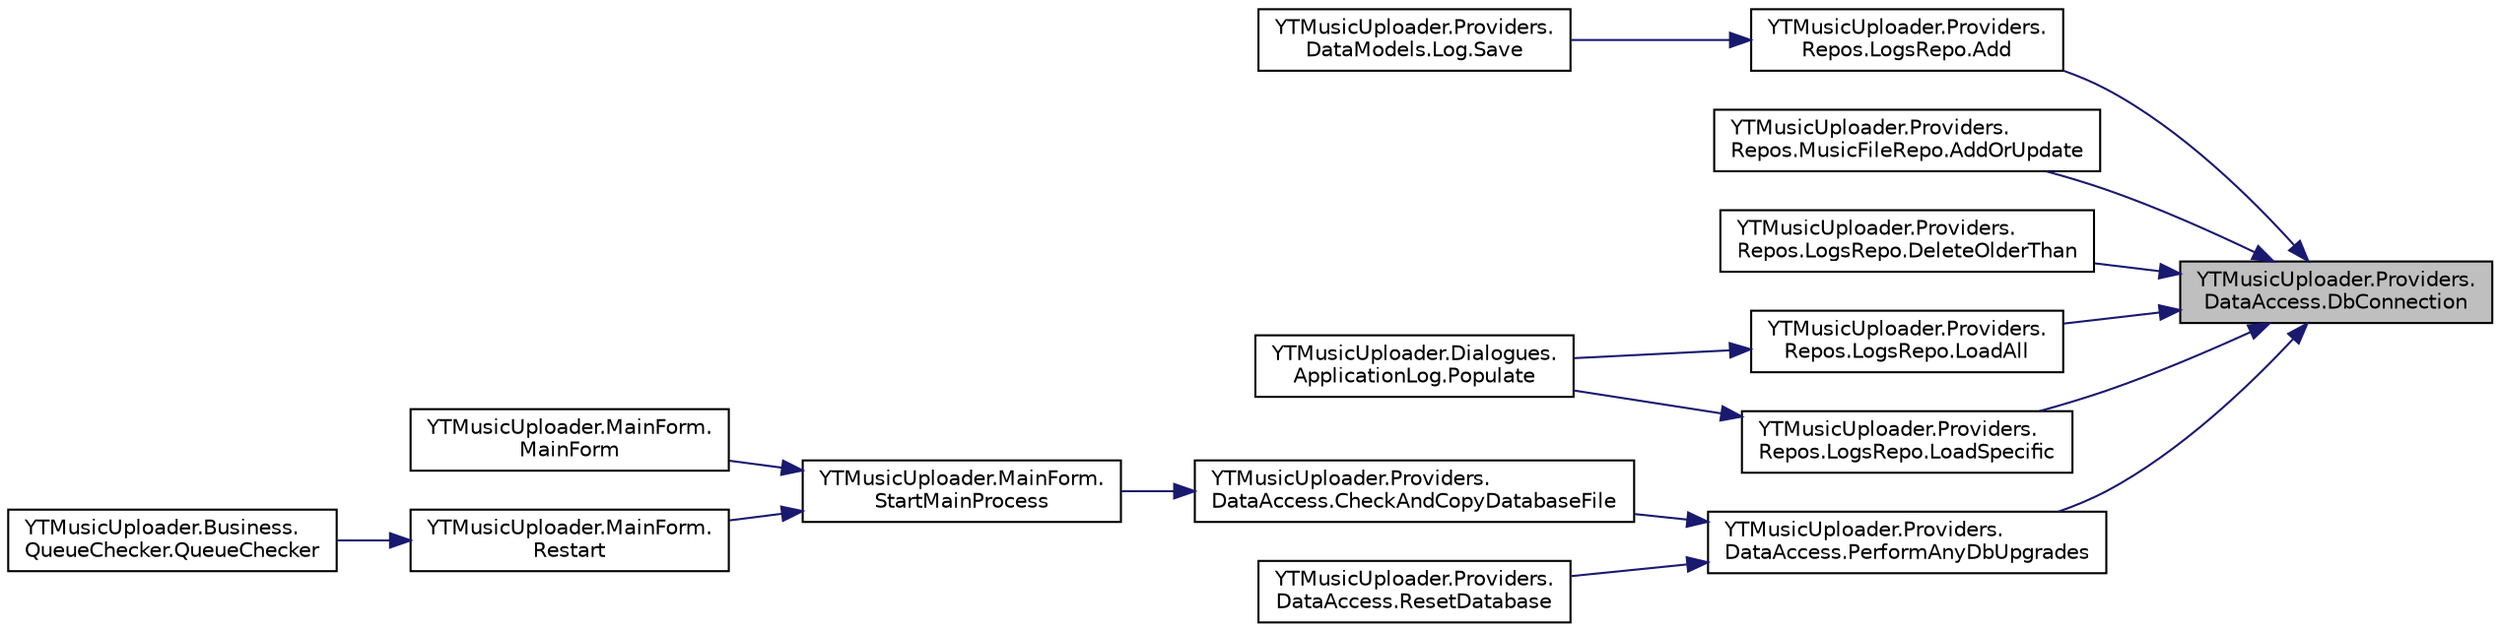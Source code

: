 digraph "YTMusicUploader.Providers.DataAccess.DbConnection"
{
 // LATEX_PDF_SIZE
  edge [fontname="Helvetica",fontsize="10",labelfontname="Helvetica",labelfontsize="10"];
  node [fontname="Helvetica",fontsize="10",shape=record];
  rankdir="RL";
  Node1 [label="YTMusicUploader.Providers.\lDataAccess.DbConnection",height=0.2,width=0.4,color="black", fillcolor="grey75", style="filled", fontcolor="black",tooltip="Create an SQLite connection to the database file in the users AppData path"];
  Node1 -> Node2 [dir="back",color="midnightblue",fontsize="10",style="solid"];
  Node2 [label="YTMusicUploader.Providers.\lRepos.LogsRepo.Add",height=0.2,width=0.4,color="black", fillcolor="white", style="filled",URL="$df/d6a/class_y_t_music_uploader_1_1_providers_1_1_repos_1_1_logs_repo.html#a7467ef5e68e708b160cfd3efac2f5f76",tooltip="Adds the log to the databse"];
  Node2 -> Node3 [dir="back",color="midnightblue",fontsize="10",style="solid"];
  Node3 [label="YTMusicUploader.Providers.\lDataModels.Log.Save",height=0.2,width=0.4,color="black", fillcolor="white", style="filled",URL="$d5/dc7/class_y_t_music_uploader_1_1_providers_1_1_data_models_1_1_log.html#ad5d3bb5eae4d148dfc43511f099cd172",tooltip="Adds to the log to the database"];
  Node1 -> Node4 [dir="back",color="midnightblue",fontsize="10",style="solid"];
  Node4 [label="YTMusicUploader.Providers.\lRepos.MusicFileRepo.AddOrUpdate",height=0.2,width=0.4,color="black", fillcolor="white", style="filled",URL="$d1/d9d/class_y_t_music_uploader_1_1_providers_1_1_repos_1_1_music_file_repo.html#ad7ff2a25b5be24c8d0cd18f073765892",tooltip=" "];
  Node1 -> Node5 [dir="back",color="midnightblue",fontsize="10",style="solid"];
  Node5 [label="YTMusicUploader.Providers.\lRepos.LogsRepo.DeleteOlderThan",height=0.2,width=0.4,color="black", fillcolor="white", style="filled",URL="$df/d6a/class_y_t_music_uploader_1_1_providers_1_1_repos_1_1_logs_repo.html#abad6b4c98cebf46a2b12bb9324354e4b",tooltip="Deletes logs older than a particular date from the databae"];
  Node1 -> Node6 [dir="back",color="midnightblue",fontsize="10",style="solid"];
  Node6 [label="YTMusicUploader.Providers.\lRepos.LogsRepo.LoadAll",height=0.2,width=0.4,color="black", fillcolor="white", style="filled",URL="$df/d6a/class_y_t_music_uploader_1_1_providers_1_1_repos_1_1_logs_repo.html#a29ef174ab2247fad12d438943965208a",tooltip="Loads all logs from the databse"];
  Node6 -> Node7 [dir="back",color="midnightblue",fontsize="10",style="solid"];
  Node7 [label="YTMusicUploader.Dialogues.\lApplicationLog.Populate",height=0.2,width=0.4,color="black", fillcolor="white", style="filled",URL="$d5/dfb/class_y_t_music_uploader_1_1_dialogues_1_1_application_log.html#ab813c98ea2807a8d0fdc6e3b22d6d6a7",tooltip="Populates the DataGridView control with data."];
  Node1 -> Node8 [dir="back",color="midnightblue",fontsize="10",style="solid"];
  Node8 [label="YTMusicUploader.Providers.\lRepos.LogsRepo.LoadSpecific",height=0.2,width=0.4,color="black", fillcolor="white", style="filled",URL="$df/d6a/class_y_t_music_uploader_1_1_providers_1_1_repos_1_1_logs_repo.html#a24deb9133a29bdf70315ec88b9b118fb",tooltip="Loads specific logs from the databse"];
  Node8 -> Node7 [dir="back",color="midnightblue",fontsize="10",style="solid"];
  Node1 -> Node9 [dir="back",color="midnightblue",fontsize="10",style="solid"];
  Node9 [label="YTMusicUploader.Providers.\lDataAccess.PerformAnyDbUpgrades",height=0.2,width=0.4,color="black", fillcolor="white", style="filled",URL="$d7/d1f/class_y_t_music_uploader_1_1_providers_1_1_data_access.html#a777fee8af9abfbafeb10f09327101e08",tooltip="Runs on form load to ensure the database schema is at the latest version following an application upg..."];
  Node9 -> Node10 [dir="back",color="midnightblue",fontsize="10",style="solid"];
  Node10 [label="YTMusicUploader.Providers.\lDataAccess.CheckAndCopyDatabaseFile",height=0.2,width=0.4,color="black", fillcolor="white", style="filled",URL="$d7/d1f/class_y_t_music_uploader_1_1_providers_1_1_data_access.html#a0f9bb7c069a72090c6f86048509fa343",tooltip="Checks if the database file is present in the users AppData path. If it's not present it will copy ov..."];
  Node10 -> Node11 [dir="back",color="midnightblue",fontsize="10",style="solid"];
  Node11 [label="YTMusicUploader.MainForm.\lStartMainProcess",height=0.2,width=0.4,color="black", fillcolor="white", style="filled",URL="$d0/d66/class_y_t_music_uploader_1_1_main_form.html#ae262cc9d9873fca34d4a8d275b62d723",tooltip=" "];
  Node11 -> Node12 [dir="back",color="midnightblue",fontsize="10",style="solid"];
  Node12 [label="YTMusicUploader.MainForm.\lMainForm",height=0.2,width=0.4,color="black", fillcolor="white", style="filled",URL="$d0/d66/class_y_t_music_uploader_1_1_main_form.html#a9309010a8febf37f5df1113725ecc3b9",tooltip=" "];
  Node11 -> Node13 [dir="back",color="midnightblue",fontsize="10",style="solid"];
  Node13 [label="YTMusicUploader.MainForm.\lRestart",height=0.2,width=0.4,color="black", fillcolor="white", style="filled",URL="$d0/d66/class_y_t_music_uploader_1_1_main_form.html#ad49bcebfe92cf336cecefee2c73a1883",tooltip=" "];
  Node13 -> Node14 [dir="back",color="midnightblue",fontsize="10",style="solid"];
  Node14 [label="YTMusicUploader.Business.\lQueueChecker.QueueChecker",height=0.2,width=0.4,color="black", fillcolor="white", style="filled",URL="$df/d9e/class_y_t_music_uploader_1_1_business_1_1_queue_checker.html#a7885cfe006bfd9ba1db28e65ec3e81bf",tooltip=" "];
  Node9 -> Node15 [dir="back",color="midnightblue",fontsize="10",style="solid"];
  Node15 [label="YTMusicUploader.Providers.\lDataAccess.ResetDatabase",height=0.2,width=0.4,color="black", fillcolor="white", style="filled",URL="$d7/d1f/class_y_t_music_uploader_1_1_providers_1_1_data_access.html#a382ab3bb9ef5c28ed9d0ee09cf5a9573",tooltip="Delete the app data database (user's database)"];
}
